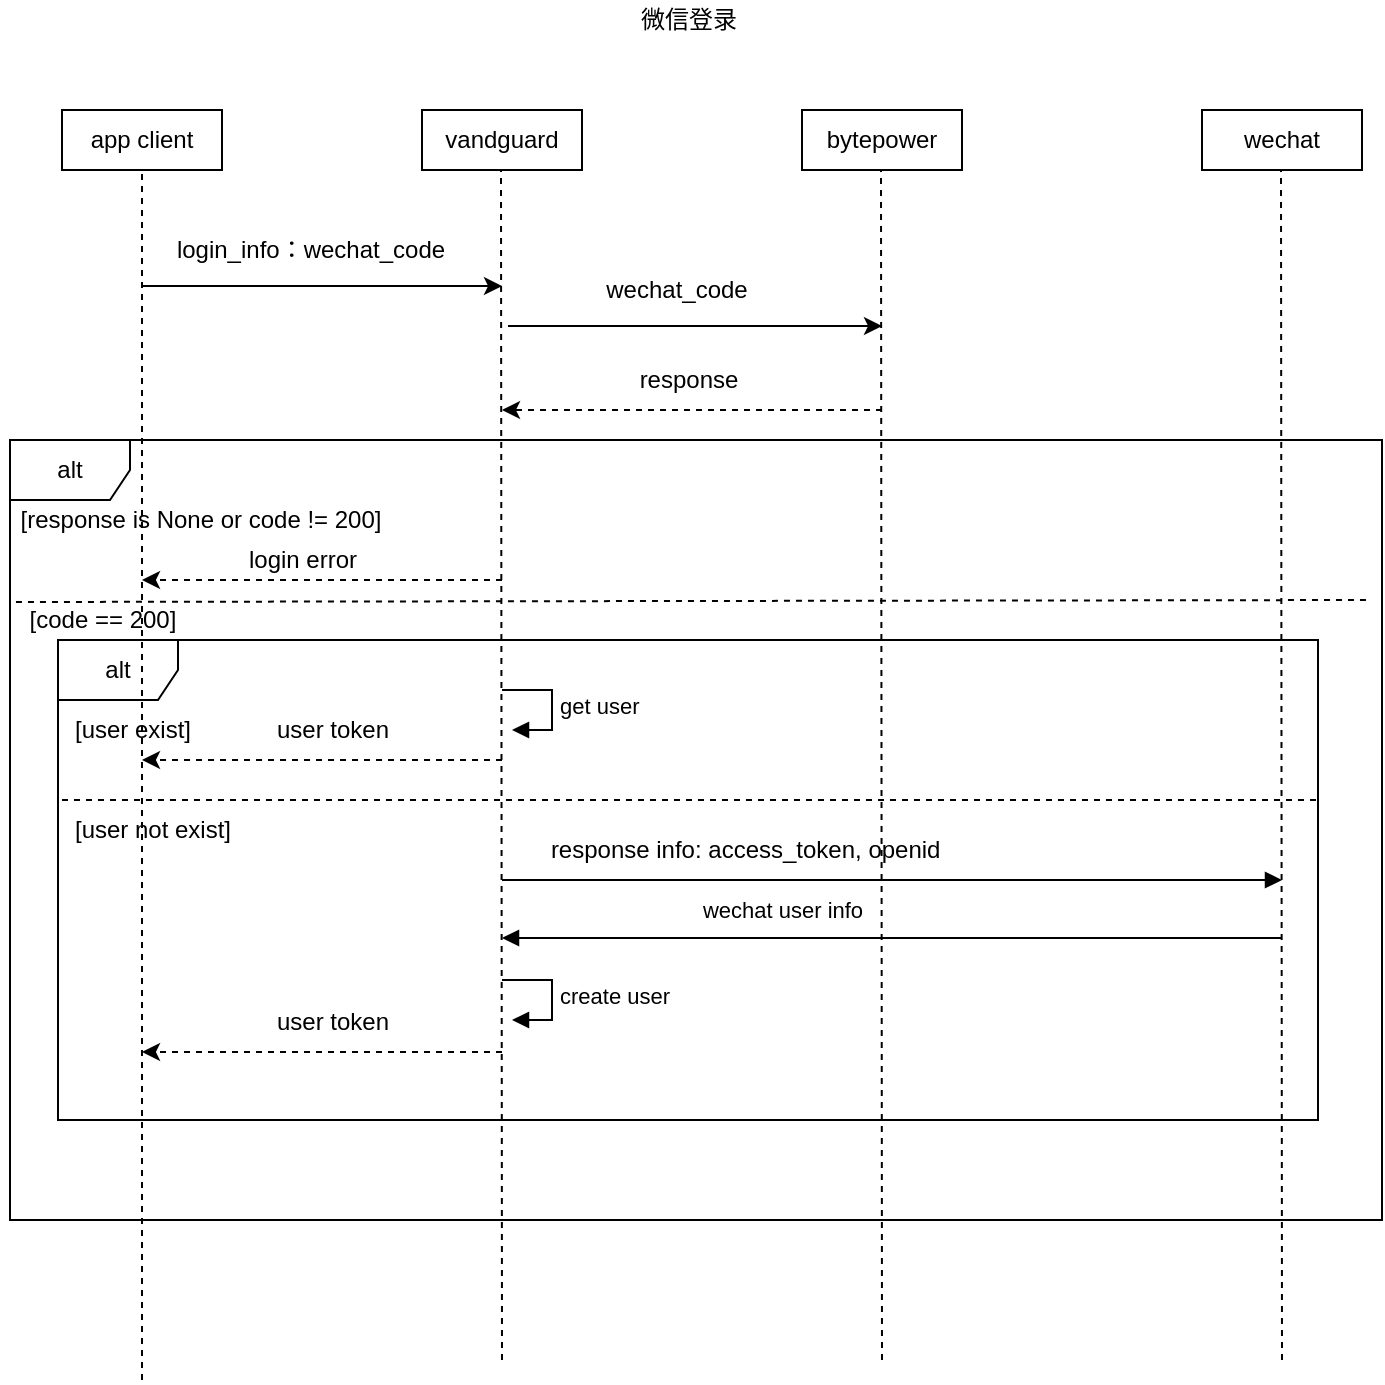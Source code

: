 <mxfile version="12.4.2" type="github" pages="1"><diagram id="4c0jN6w6C_76f9rgI5G8" name="Page-1"><mxGraphModel dx="946" dy="574" grid="1" gridSize="10" guides="1" tooltips="1" connect="1" arrows="1" fold="1" page="1" pageScale="1" pageWidth="827" pageHeight="1169" math="0" shadow="0"><root><mxCell id="0"/><mxCell id="1" parent="0"/><mxCell id="4To_b4kOXsiu8rWat1JN-1" value="alt" style="shape=umlFrame;whiteSpace=wrap;html=1;" vertex="1" parent="1"><mxGeometry x="74" y="290" width="686" height="390" as="geometry"/></mxCell><mxCell id="4To_b4kOXsiu8rWat1JN-2" value="alt" style="shape=umlFrame;whiteSpace=wrap;html=1;" vertex="1" parent="1"><mxGeometry x="98" y="390" width="630" height="240" as="geometry"/></mxCell><mxCell id="4To_b4kOXsiu8rWat1JN-3" value="app client" style="rounded=0;whiteSpace=wrap;html=1;" vertex="1" parent="1"><mxGeometry x="100" y="125" width="80" height="30" as="geometry"/></mxCell><mxCell id="4To_b4kOXsiu8rWat1JN-4" value="wechat" style="rounded=0;whiteSpace=wrap;html=1;" vertex="1" parent="1"><mxGeometry x="670" y="125" width="80" height="30" as="geometry"/></mxCell><mxCell id="4To_b4kOXsiu8rWat1JN-5" value="bytepower" style="rounded=0;whiteSpace=wrap;html=1;" vertex="1" parent="1"><mxGeometry x="470" y="125" width="80" height="30" as="geometry"/></mxCell><mxCell id="4To_b4kOXsiu8rWat1JN-6" value="vandguard" style="rounded=0;whiteSpace=wrap;html=1;" vertex="1" parent="1"><mxGeometry x="280" y="125" width="80" height="30" as="geometry"/></mxCell><mxCell id="4To_b4kOXsiu8rWat1JN-7" value="" style="endArrow=none;html=1;strokeColor=#000000;dashed=1;" edge="1" parent="1"><mxGeometry width="50" height="50" relative="1" as="geometry"><mxPoint x="140" y="760" as="sourcePoint"/><mxPoint x="140" y="156" as="targetPoint"/></mxGeometry></mxCell><mxCell id="4To_b4kOXsiu8rWat1JN-8" value="" style="endArrow=none;html=1;strokeColor=#000000;dashed=1;" edge="1" parent="1"><mxGeometry width="50" height="50" relative="1" as="geometry"><mxPoint x="320" y="750" as="sourcePoint"/><mxPoint x="319.5" y="155" as="targetPoint"/></mxGeometry></mxCell><mxCell id="4To_b4kOXsiu8rWat1JN-9" value="" style="endArrow=none;html=1;strokeColor=#000000;dashed=1;" edge="1" parent="1"><mxGeometry width="50" height="50" relative="1" as="geometry"><mxPoint x="510" y="750" as="sourcePoint"/><mxPoint x="509.5" y="155" as="targetPoint"/></mxGeometry></mxCell><mxCell id="4To_b4kOXsiu8rWat1JN-10" value="" style="endArrow=none;html=1;strokeColor=#000000;dashed=1;" edge="1" parent="1"><mxGeometry width="50" height="50" relative="1" as="geometry"><mxPoint x="710" y="750" as="sourcePoint"/><mxPoint x="709.5" y="155" as="targetPoint"/></mxGeometry></mxCell><mxCell id="4To_b4kOXsiu8rWat1JN-11" value="" style="endArrow=classic;html=1;strokeColor=#000000;" edge="1" parent="1"><mxGeometry width="50" height="50" relative="1" as="geometry"><mxPoint x="140" y="213" as="sourcePoint"/><mxPoint x="320" y="213" as="targetPoint"/></mxGeometry></mxCell><mxCell id="4To_b4kOXsiu8rWat1JN-12" value="login_info：wechat_code" style="text;html=1;align=center;verticalAlign=middle;resizable=0;points=[];;autosize=1;" vertex="1" parent="1"><mxGeometry x="149" y="185" width="150" height="20" as="geometry"/></mxCell><mxCell id="4To_b4kOXsiu8rWat1JN-13" value="微信登录" style="text;html=1;align=center;verticalAlign=middle;resizable=0;points=[];;autosize=1;" vertex="1" parent="1"><mxGeometry x="383" y="70" width="60" height="20" as="geometry"/></mxCell><mxCell id="4To_b4kOXsiu8rWat1JN-14" value="" style="endArrow=classic;html=1;strokeColor=#000000;" edge="1" parent="1"><mxGeometry width="50" height="50" relative="1" as="geometry"><mxPoint x="323" y="233" as="sourcePoint"/><mxPoint x="510" y="233" as="targetPoint"/></mxGeometry></mxCell><mxCell id="4To_b4kOXsiu8rWat1JN-15" value="wechat_code" style="text;html=1;align=center;verticalAlign=middle;resizable=0;points=[];;autosize=1;" vertex="1" parent="1"><mxGeometry x="362" y="205" width="90" height="20" as="geometry"/></mxCell><mxCell id="4To_b4kOXsiu8rWat1JN-16" value="" style="endArrow=classic;html=1;strokeColor=#000000;dashed=1;" edge="1" parent="1"><mxGeometry width="50" height="50" relative="1" as="geometry"><mxPoint x="510" y="275" as="sourcePoint"/><mxPoint x="320" y="275" as="targetPoint"/></mxGeometry></mxCell><mxCell id="4To_b4kOXsiu8rWat1JN-17" value="response" style="text;html=1;align=center;verticalAlign=middle;resizable=0;points=[];;autosize=1;" vertex="1" parent="1"><mxGeometry x="383" y="250" width="60" height="20" as="geometry"/></mxCell><mxCell id="4To_b4kOXsiu8rWat1JN-18" value="[response is None or code != 200]" style="text;html=1;align=center;verticalAlign=middle;resizable=0;points=[];;autosize=1;" vertex="1" parent="1"><mxGeometry x="69" y="320" width="200" height="20" as="geometry"/></mxCell><mxCell id="4To_b4kOXsiu8rWat1JN-19" value="" style="endArrow=classic;html=1;strokeColor=#000000;dashed=1;" edge="1" parent="1"><mxGeometry width="50" height="50" relative="1" as="geometry"><mxPoint x="320" y="360" as="sourcePoint"/><mxPoint x="140" y="360" as="targetPoint"/></mxGeometry></mxCell><mxCell id="4To_b4kOXsiu8rWat1JN-20" value="login error" style="text;html=1;align=center;verticalAlign=middle;resizable=0;points=[];;autosize=1;" vertex="1" parent="1"><mxGeometry x="185" y="340" width="70" height="20" as="geometry"/></mxCell><mxCell id="4To_b4kOXsiu8rWat1JN-21" value="[code == 200]" style="text;html=1;align=center;verticalAlign=middle;resizable=0;points=[];;autosize=1;" vertex="1" parent="1"><mxGeometry x="75" y="370" width="90" height="20" as="geometry"/></mxCell><mxCell id="4To_b4kOXsiu8rWat1JN-22" value="" style="endArrow=classic;html=1;strokeColor=#000000;dashed=1;" edge="1" parent="1"><mxGeometry width="50" height="50" relative="1" as="geometry"><mxPoint x="320" y="450" as="sourcePoint"/><mxPoint x="140" y="450" as="targetPoint"/></mxGeometry></mxCell><mxCell id="4To_b4kOXsiu8rWat1JN-23" value="user token" style="text;html=1;align=center;verticalAlign=middle;resizable=0;points=[];;autosize=1;" vertex="1" parent="1"><mxGeometry x="200" y="425" width="70" height="20" as="geometry"/></mxCell><mxCell id="4To_b4kOXsiu8rWat1JN-24" value="" style="endArrow=none;dashed=1;html=1;strokeColor=#000000;" edge="1" parent="1"><mxGeometry width="50" height="50" relative="1" as="geometry"><mxPoint x="100" y="470" as="sourcePoint"/><mxPoint x="730" y="470" as="targetPoint"/></mxGeometry></mxCell><mxCell id="4To_b4kOXsiu8rWat1JN-25" value="[user exist]" style="text;html=1;align=center;verticalAlign=middle;resizable=0;points=[];;autosize=1;" vertex="1" parent="1"><mxGeometry x="100" y="425" width="70" height="20" as="geometry"/></mxCell><mxCell id="4To_b4kOXsiu8rWat1JN-26" value="[user not exist]" style="text;html=1;align=center;verticalAlign=middle;resizable=0;points=[];;autosize=1;" vertex="1" parent="1"><mxGeometry x="100" y="475" width="90" height="20" as="geometry"/></mxCell><mxCell id="4To_b4kOXsiu8rWat1JN-27" value="get user" style="edgeStyle=orthogonalEdgeStyle;html=1;align=left;spacingLeft=2;endArrow=block;rounded=0;entryX=1;entryY=0;strokeColor=#000000;" edge="1" parent="1"><mxGeometry relative="1" as="geometry"><mxPoint x="320" y="415" as="sourcePoint"/><Array as="points"><mxPoint x="345" y="415"/></Array><mxPoint x="325" y="435" as="targetPoint"/></mxGeometry></mxCell><mxCell id="4To_b4kOXsiu8rWat1JN-28" value="" style="html=1;verticalAlign=bottom;endArrow=block;strokeColor=#000000;" edge="1" parent="1"><mxGeometry width="80" relative="1" as="geometry"><mxPoint x="320" y="510" as="sourcePoint"/><mxPoint x="710" y="510" as="targetPoint"/></mxGeometry></mxCell><mxCell id="4To_b4kOXsiu8rWat1JN-29" value="response info: access_token, openid&amp;nbsp;" style="text;html=1;align=center;verticalAlign=middle;resizable=0;points=[];;autosize=1;" vertex="1" parent="1"><mxGeometry x="338" y="485" width="210" height="20" as="geometry"/></mxCell><mxCell id="4To_b4kOXsiu8rWat1JN-30" value="wechat user info" style="html=1;verticalAlign=bottom;endArrow=block;strokeColor=#000000;" edge="1" parent="1"><mxGeometry x="0.282" y="-5" width="80" relative="1" as="geometry"><mxPoint x="710" y="539" as="sourcePoint"/><mxPoint x="320" y="539" as="targetPoint"/><mxPoint as="offset"/></mxGeometry></mxCell><mxCell id="4To_b4kOXsiu8rWat1JN-31" value="create user" style="edgeStyle=orthogonalEdgeStyle;html=1;align=left;spacingLeft=2;endArrow=block;rounded=0;entryX=1;entryY=0;strokeColor=#000000;" edge="1" parent="1"><mxGeometry relative="1" as="geometry"><mxPoint x="320" y="560" as="sourcePoint"/><Array as="points"><mxPoint x="345" y="560"/></Array><mxPoint x="325" y="580" as="targetPoint"/></mxGeometry></mxCell><mxCell id="4To_b4kOXsiu8rWat1JN-32" value="" style="endArrow=classic;html=1;strokeColor=#000000;dashed=1;" edge="1" parent="1"><mxGeometry width="50" height="50" relative="1" as="geometry"><mxPoint x="320" y="596" as="sourcePoint"/><mxPoint x="140" y="596" as="targetPoint"/></mxGeometry></mxCell><mxCell id="4To_b4kOXsiu8rWat1JN-33" value="user token" style="text;html=1;align=center;verticalAlign=middle;resizable=0;points=[];;autosize=1;" vertex="1" parent="1"><mxGeometry x="200" y="571" width="70" height="20" as="geometry"/></mxCell><mxCell id="4To_b4kOXsiu8rWat1JN-34" value="" style="endArrow=none;dashed=1;html=1;strokeColor=#000000;exitX=0.022;exitY=0.05;exitDx=0;exitDy=0;exitPerimeter=0;" edge="1" parent="1" source="4To_b4kOXsiu8rWat1JN-21"><mxGeometry width="50" height="50" relative="1" as="geometry"><mxPoint x="102.99" y="370" as="sourcePoint"/><mxPoint x="753" y="370" as="targetPoint"/></mxGeometry></mxCell></root></mxGraphModel></diagram></mxfile>